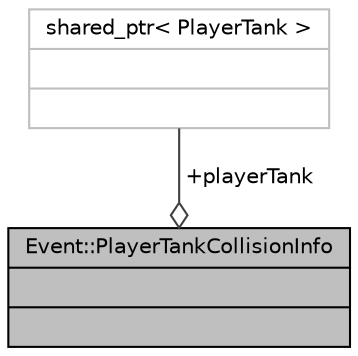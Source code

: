 digraph "Event::PlayerTankCollisionInfo"
{
 // INTERACTIVE_SVG=YES
 // LATEX_PDF_SIZE
  bgcolor="transparent";
  edge [fontname="Helvetica",fontsize="10",labelfontname="Helvetica",labelfontsize="10"];
  node [fontname="Helvetica",fontsize="10",shape=record];
  Node1 [label="{Event::PlayerTankCollisionInfo\n||}",height=0.2,width=0.4,color="black", fillcolor="grey75", style="filled", fontcolor="black",tooltip=" "];
  Node2 -> Node1 [color="grey25",fontsize="10",style="solid",label=" +playerTank" ,arrowhead="odiamond",fontname="Helvetica"];
  Node2 [label="{shared_ptr\< PlayerTank \>\n||}",height=0.2,width=0.4,color="grey75",tooltip=" "];
}
